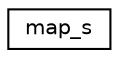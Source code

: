 digraph "Graphical Class Hierarchy"
{
 // LATEX_PDF_SIZE
  edge [fontname="Helvetica",fontsize="10",labelfontname="Helvetica",labelfontsize="10"];
  node [fontname="Helvetica",fontsize="10",shape=record];
  rankdir="LR";
  Node0 [label="map_s",height=0.2,width=0.4,color="black", fillcolor="white", style="filled",URL="$structmap__s.html",tooltip=" "];
}
